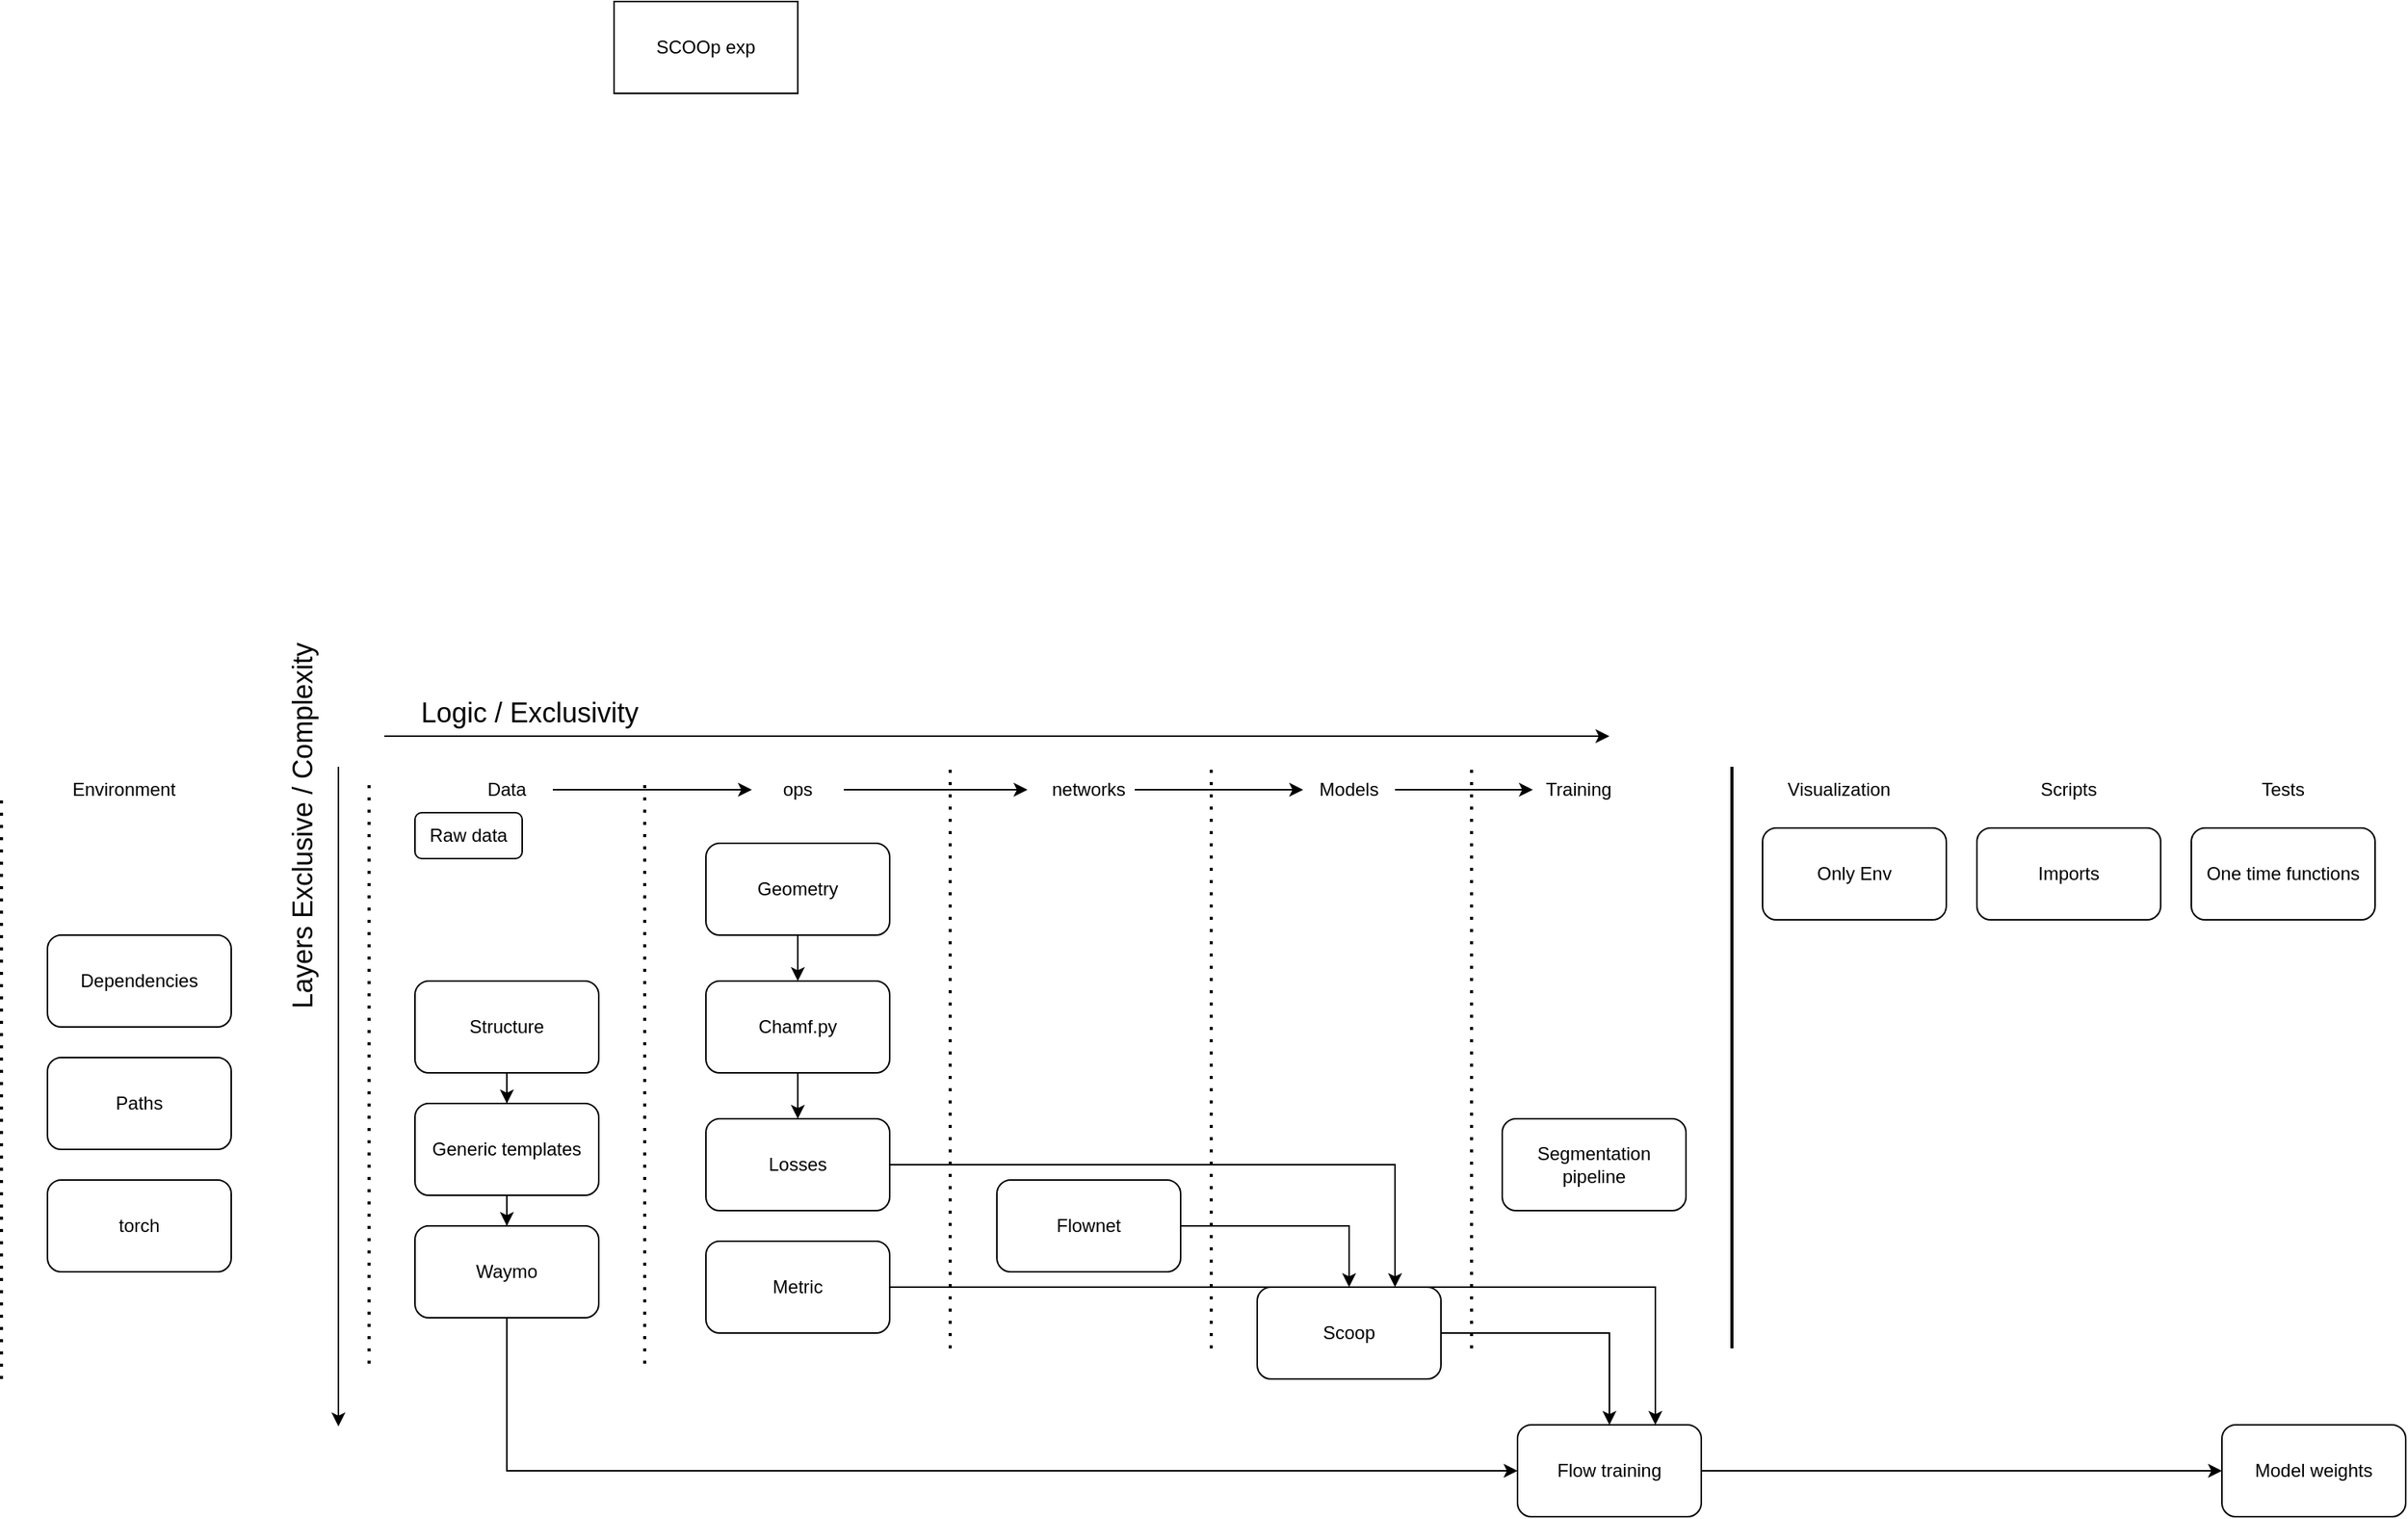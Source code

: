 <mxfile version="21.1.2" type="device">
  <diagram name="Page-1" id="DpgzWi51kZh1wFnS16hX">
    <mxGraphModel dx="3117" dy="1332" grid="1" gridSize="10" guides="1" tooltips="1" connect="1" arrows="1" fold="1" page="1" pageScale="1" pageWidth="850" pageHeight="1100" math="0" shadow="0">
      <root>
        <mxCell id="0" />
        <mxCell id="1" parent="0" />
        <mxCell id="9ZsxYOg9hQhBu1GxgSwE-1" style="edgeStyle=orthogonalEdgeStyle;rounded=0;orthogonalLoop=1;jettySize=auto;html=1;" parent="1" source="9ZsxYOg9hQhBu1GxgSwE-2" target="9ZsxYOg9hQhBu1GxgSwE-4" edge="1">
          <mxGeometry relative="1" as="geometry" />
        </mxCell>
        <mxCell id="9ZsxYOg9hQhBu1GxgSwE-2" value="Generic templates" style="rounded=1;whiteSpace=wrap;html=1;" parent="1" vertex="1">
          <mxGeometry x="10" y="790" width="120" height="60" as="geometry" />
        </mxCell>
        <mxCell id="9ZsxYOg9hQhBu1GxgSwE-3" style="edgeStyle=orthogonalEdgeStyle;rounded=0;orthogonalLoop=1;jettySize=auto;html=1;entryX=0;entryY=0.5;entryDx=0;entryDy=0;" parent="1" source="9ZsxYOg9hQhBu1GxgSwE-4" target="9ZsxYOg9hQhBu1GxgSwE-28" edge="1">
          <mxGeometry relative="1" as="geometry">
            <Array as="points">
              <mxPoint x="70" y="1030" />
            </Array>
          </mxGeometry>
        </mxCell>
        <mxCell id="9ZsxYOg9hQhBu1GxgSwE-4" value="Waymo" style="rounded=1;whiteSpace=wrap;html=1;" parent="1" vertex="1">
          <mxGeometry x="10" y="870" width="120" height="60" as="geometry" />
        </mxCell>
        <mxCell id="9ZsxYOg9hQhBu1GxgSwE-5" value="torch" style="rounded=1;whiteSpace=wrap;html=1;" parent="1" vertex="1">
          <mxGeometry x="-230" y="840" width="120" height="60" as="geometry" />
        </mxCell>
        <mxCell id="9ZsxYOg9hQhBu1GxgSwE-6" value="Dependencies" style="rounded=1;whiteSpace=wrap;html=1;" parent="1" vertex="1">
          <mxGeometry x="-230" y="680" width="120" height="60" as="geometry" />
        </mxCell>
        <mxCell id="9ZsxYOg9hQhBu1GxgSwE-7" style="edgeStyle=orthogonalEdgeStyle;rounded=0;orthogonalLoop=1;jettySize=auto;html=1;entryX=0.75;entryY=0;entryDx=0;entryDy=0;" parent="1" source="9ZsxYOg9hQhBu1GxgSwE-8" target="9ZsxYOg9hQhBu1GxgSwE-22" edge="1">
          <mxGeometry relative="1" as="geometry" />
        </mxCell>
        <mxCell id="9ZsxYOg9hQhBu1GxgSwE-8" value="Losses" style="rounded=1;whiteSpace=wrap;html=1;" parent="1" vertex="1">
          <mxGeometry x="200" y="800" width="120" height="60" as="geometry" />
        </mxCell>
        <mxCell id="9ZsxYOg9hQhBu1GxgSwE-9" value="" style="endArrow=none;dashed=1;html=1;dashPattern=1 3;strokeWidth=2;rounded=0;" parent="1" edge="1">
          <mxGeometry width="50" height="50" relative="1" as="geometry">
            <mxPoint x="160" y="960" as="sourcePoint" />
            <mxPoint x="160" y="580" as="targetPoint" />
          </mxGeometry>
        </mxCell>
        <mxCell id="9ZsxYOg9hQhBu1GxgSwE-10" value="" style="endArrow=none;dashed=1;html=1;dashPattern=1 3;strokeWidth=2;rounded=0;" parent="1" edge="1">
          <mxGeometry width="50" height="50" relative="1" as="geometry">
            <mxPoint x="-20" y="960" as="sourcePoint" />
            <mxPoint x="-20" y="580" as="targetPoint" />
          </mxGeometry>
        </mxCell>
        <mxCell id="9ZsxYOg9hQhBu1GxgSwE-11" style="edgeStyle=orthogonalEdgeStyle;rounded=0;orthogonalLoop=1;jettySize=auto;html=1;entryX=0;entryY=0.5;entryDx=0;entryDy=0;" parent="1" source="9ZsxYOg9hQhBu1GxgSwE-12" target="9ZsxYOg9hQhBu1GxgSwE-14" edge="1">
          <mxGeometry relative="1" as="geometry" />
        </mxCell>
        <mxCell id="9ZsxYOg9hQhBu1GxgSwE-12" value="Data" style="text;html=1;strokeColor=none;fillColor=none;align=center;verticalAlign=middle;whiteSpace=wrap;rounded=0;" parent="1" vertex="1">
          <mxGeometry x="40" y="570" width="60" height="30" as="geometry" />
        </mxCell>
        <mxCell id="9ZsxYOg9hQhBu1GxgSwE-13" style="edgeStyle=orthogonalEdgeStyle;rounded=0;orthogonalLoop=1;jettySize=auto;html=1;" parent="1" source="9ZsxYOg9hQhBu1GxgSwE-14" edge="1">
          <mxGeometry relative="1" as="geometry">
            <mxPoint x="410" y="585" as="targetPoint" />
          </mxGeometry>
        </mxCell>
        <mxCell id="9ZsxYOg9hQhBu1GxgSwE-14" value="ops" style="text;html=1;strokeColor=none;fillColor=none;align=center;verticalAlign=middle;whiteSpace=wrap;rounded=0;" parent="1" vertex="1">
          <mxGeometry x="230" y="570" width="60" height="30" as="geometry" />
        </mxCell>
        <mxCell id="9ZsxYOg9hQhBu1GxgSwE-15" style="edgeStyle=orthogonalEdgeStyle;rounded=0;orthogonalLoop=1;jettySize=auto;html=1;entryX=0;entryY=0.5;entryDx=0;entryDy=0;" parent="1" source="9ZsxYOg9hQhBu1GxgSwE-16" target="9ZsxYOg9hQhBu1GxgSwE-18" edge="1">
          <mxGeometry relative="1" as="geometry" />
        </mxCell>
        <mxCell id="9ZsxYOg9hQhBu1GxgSwE-16" value="networks" style="text;html=1;strokeColor=none;fillColor=none;align=center;verticalAlign=middle;whiteSpace=wrap;rounded=0;" parent="1" vertex="1">
          <mxGeometry x="420" y="570" width="60" height="30" as="geometry" />
        </mxCell>
        <mxCell id="9ZsxYOg9hQhBu1GxgSwE-17" style="edgeStyle=orthogonalEdgeStyle;rounded=0;orthogonalLoop=1;jettySize=auto;html=1;entryX=0;entryY=0.5;entryDx=0;entryDy=0;" parent="1" source="9ZsxYOg9hQhBu1GxgSwE-18" target="9ZsxYOg9hQhBu1GxgSwE-23" edge="1">
          <mxGeometry relative="1" as="geometry" />
        </mxCell>
        <mxCell id="9ZsxYOg9hQhBu1GxgSwE-18" value="Models" style="text;html=1;strokeColor=none;fillColor=none;align=center;verticalAlign=middle;whiteSpace=wrap;rounded=0;" parent="1" vertex="1">
          <mxGeometry x="590" y="570" width="60" height="30" as="geometry" />
        </mxCell>
        <mxCell id="9ZsxYOg9hQhBu1GxgSwE-19" style="edgeStyle=orthogonalEdgeStyle;rounded=0;orthogonalLoop=1;jettySize=auto;html=1;entryX=0.5;entryY=0;entryDx=0;entryDy=0;" parent="1" source="9ZsxYOg9hQhBu1GxgSwE-20" target="9ZsxYOg9hQhBu1GxgSwE-22" edge="1">
          <mxGeometry relative="1" as="geometry" />
        </mxCell>
        <mxCell id="9ZsxYOg9hQhBu1GxgSwE-20" value="Flownet" style="rounded=1;whiteSpace=wrap;html=1;" parent="1" vertex="1">
          <mxGeometry x="390" y="840" width="120" height="60" as="geometry" />
        </mxCell>
        <mxCell id="9ZsxYOg9hQhBu1GxgSwE-21" style="edgeStyle=orthogonalEdgeStyle;rounded=0;orthogonalLoop=1;jettySize=auto;html=1;" parent="1" source="9ZsxYOg9hQhBu1GxgSwE-22" target="9ZsxYOg9hQhBu1GxgSwE-28" edge="1">
          <mxGeometry relative="1" as="geometry" />
        </mxCell>
        <mxCell id="9ZsxYOg9hQhBu1GxgSwE-22" value="Scoop" style="rounded=1;whiteSpace=wrap;html=1;" parent="1" vertex="1">
          <mxGeometry x="560" y="910" width="120" height="60" as="geometry" />
        </mxCell>
        <mxCell id="9ZsxYOg9hQhBu1GxgSwE-23" value="Training" style="text;html=1;strokeColor=none;fillColor=none;align=center;verticalAlign=middle;whiteSpace=wrap;rounded=0;" parent="1" vertex="1">
          <mxGeometry x="740" y="570" width="60" height="30" as="geometry" />
        </mxCell>
        <mxCell id="9ZsxYOg9hQhBu1GxgSwE-24" style="edgeStyle=orthogonalEdgeStyle;rounded=0;orthogonalLoop=1;jettySize=auto;html=1;entryX=0.75;entryY=0;entryDx=0;entryDy=0;" parent="1" source="9ZsxYOg9hQhBu1GxgSwE-25" target="9ZsxYOg9hQhBu1GxgSwE-28" edge="1">
          <mxGeometry relative="1" as="geometry" />
        </mxCell>
        <mxCell id="9ZsxYOg9hQhBu1GxgSwE-25" value="Metric" style="rounded=1;whiteSpace=wrap;html=1;" parent="1" vertex="1">
          <mxGeometry x="200" y="880" width="120" height="60" as="geometry" />
        </mxCell>
        <mxCell id="9ZsxYOg9hQhBu1GxgSwE-26" value="" style="endArrow=classic;html=1;rounded=0;" parent="1" edge="1">
          <mxGeometry width="50" height="50" relative="1" as="geometry">
            <mxPoint x="-10" y="550" as="sourcePoint" />
            <mxPoint x="790" y="550" as="targetPoint" />
          </mxGeometry>
        </mxCell>
        <mxCell id="9ZsxYOg9hQhBu1GxgSwE-27" value="Logic / Exclusivity" style="text;html=1;strokeColor=none;fillColor=none;align=center;verticalAlign=middle;whiteSpace=wrap;rounded=0;fontSize=18;" parent="1" vertex="1">
          <mxGeometry x="-80" y="520" width="330" height="30" as="geometry" />
        </mxCell>
        <mxCell id="uUpfiSnN3jfPOjwqITpE-4" style="edgeStyle=orthogonalEdgeStyle;rounded=0;orthogonalLoop=1;jettySize=auto;html=1;" edge="1" parent="1" source="9ZsxYOg9hQhBu1GxgSwE-28" target="uUpfiSnN3jfPOjwqITpE-2">
          <mxGeometry relative="1" as="geometry" />
        </mxCell>
        <mxCell id="9ZsxYOg9hQhBu1GxgSwE-28" value="Flow training" style="rounded=1;whiteSpace=wrap;html=1;" parent="1" vertex="1">
          <mxGeometry x="730" y="1000" width="120" height="60" as="geometry" />
        </mxCell>
        <mxCell id="9ZsxYOg9hQhBu1GxgSwE-29" value="Paths" style="rounded=1;whiteSpace=wrap;html=1;" parent="1" vertex="1">
          <mxGeometry x="-230" y="760" width="120" height="60" as="geometry" />
        </mxCell>
        <mxCell id="9ZsxYOg9hQhBu1GxgSwE-30" value="" style="endArrow=none;dashed=1;html=1;dashPattern=1 3;strokeWidth=2;rounded=0;" parent="1" edge="1">
          <mxGeometry width="50" height="50" relative="1" as="geometry">
            <mxPoint x="359.5" y="950" as="sourcePoint" />
            <mxPoint x="359.5" y="570" as="targetPoint" />
          </mxGeometry>
        </mxCell>
        <mxCell id="9ZsxYOg9hQhBu1GxgSwE-31" value="" style="endArrow=none;dashed=1;html=1;dashPattern=1 3;strokeWidth=2;rounded=0;" parent="1" edge="1">
          <mxGeometry width="50" height="50" relative="1" as="geometry">
            <mxPoint x="530" y="950" as="sourcePoint" />
            <mxPoint x="530" y="570" as="targetPoint" />
          </mxGeometry>
        </mxCell>
        <mxCell id="9ZsxYOg9hQhBu1GxgSwE-32" value="" style="endArrow=none;dashed=1;html=1;dashPattern=1 3;strokeWidth=2;rounded=0;" parent="1" edge="1">
          <mxGeometry width="50" height="50" relative="1" as="geometry">
            <mxPoint x="700" y="950" as="sourcePoint" />
            <mxPoint x="700" y="570" as="targetPoint" />
          </mxGeometry>
        </mxCell>
        <mxCell id="9ZsxYOg9hQhBu1GxgSwE-33" style="edgeStyle=orthogonalEdgeStyle;rounded=0;orthogonalLoop=1;jettySize=auto;html=1;entryX=0.5;entryY=0;entryDx=0;entryDy=0;" parent="1" source="9ZsxYOg9hQhBu1GxgSwE-42" target="9ZsxYOg9hQhBu1GxgSwE-8" edge="1">
          <mxGeometry relative="1" as="geometry" />
        </mxCell>
        <mxCell id="9ZsxYOg9hQhBu1GxgSwE-34" value="Geometry" style="rounded=1;whiteSpace=wrap;html=1;" parent="1" vertex="1">
          <mxGeometry x="200" y="620" width="120" height="60" as="geometry" />
        </mxCell>
        <mxCell id="9ZsxYOg9hQhBu1GxgSwE-35" value="Visualization" style="text;html=1;strokeColor=none;fillColor=none;align=center;verticalAlign=middle;whiteSpace=wrap;rounded=0;" parent="1" vertex="1">
          <mxGeometry x="900" y="570" width="80" height="30" as="geometry" />
        </mxCell>
        <mxCell id="9ZsxYOg9hQhBu1GxgSwE-36" value="" style="endArrow=none;html=1;strokeWidth=2;rounded=0;" parent="1" edge="1">
          <mxGeometry width="50" height="50" relative="1" as="geometry">
            <mxPoint x="870" y="950" as="sourcePoint" />
            <mxPoint x="870" y="570" as="targetPoint" />
          </mxGeometry>
        </mxCell>
        <mxCell id="9ZsxYOg9hQhBu1GxgSwE-37" value="Only Env" style="rounded=1;whiteSpace=wrap;html=1;" parent="1" vertex="1">
          <mxGeometry x="890" y="610" width="120" height="60" as="geometry" />
        </mxCell>
        <mxCell id="9ZsxYOg9hQhBu1GxgSwE-38" value="Scripts" style="text;html=1;strokeColor=none;fillColor=none;align=center;verticalAlign=middle;whiteSpace=wrap;rounded=0;" parent="1" vertex="1">
          <mxGeometry x="1050" y="570" width="80" height="30" as="geometry" />
        </mxCell>
        <mxCell id="9ZsxYOg9hQhBu1GxgSwE-39" value="Imports" style="rounded=1;whiteSpace=wrap;html=1;" parent="1" vertex="1">
          <mxGeometry x="1030" y="610" width="120" height="60" as="geometry" />
        </mxCell>
        <mxCell id="9ZsxYOg9hQhBu1GxgSwE-40" value="Tests" style="text;html=1;strokeColor=none;fillColor=none;align=center;verticalAlign=middle;whiteSpace=wrap;rounded=0;" parent="1" vertex="1">
          <mxGeometry x="1190" y="570" width="80" height="30" as="geometry" />
        </mxCell>
        <mxCell id="9ZsxYOg9hQhBu1GxgSwE-41" value="One time functions" style="rounded=1;whiteSpace=wrap;html=1;" parent="1" vertex="1">
          <mxGeometry x="1170" y="610" width="120" height="60" as="geometry" />
        </mxCell>
        <mxCell id="9ZsxYOg9hQhBu1GxgSwE-43" value="Segmentation pipeline" style="rounded=1;whiteSpace=wrap;html=1;" parent="1" vertex="1">
          <mxGeometry x="720" y="800" width="120" height="60" as="geometry" />
        </mxCell>
        <mxCell id="9ZsxYOg9hQhBu1GxgSwE-44" value="Layers Exclusive / Complexity" style="text;whiteSpace=wrap;html=1;fontSize=18;direction=west;flipH=0;flipV=1;rotation=-90;" parent="1" vertex="1">
          <mxGeometry x="-195" y="575" width="270" height="40" as="geometry" />
        </mxCell>
        <mxCell id="9ZsxYOg9hQhBu1GxgSwE-45" value="" style="endArrow=classic;html=1;rounded=0;" parent="1" edge="1">
          <mxGeometry width="50" height="50" relative="1" as="geometry">
            <mxPoint x="-40" y="570" as="sourcePoint" />
            <mxPoint x="-40" y="1001" as="targetPoint" />
          </mxGeometry>
        </mxCell>
        <mxCell id="9ZsxYOg9hQhBu1GxgSwE-46" value="Environment" style="text;html=1;strokeColor=none;fillColor=none;align=center;verticalAlign=middle;whiteSpace=wrap;rounded=0;" parent="1" vertex="1">
          <mxGeometry x="-220" y="570" width="80" height="30" as="geometry" />
        </mxCell>
        <mxCell id="9ZsxYOg9hQhBu1GxgSwE-47" value="" style="endArrow=none;dashed=1;html=1;dashPattern=1 3;strokeWidth=2;rounded=0;" parent="1" edge="1">
          <mxGeometry width="50" height="50" relative="1" as="geometry">
            <mxPoint x="-260" y="970" as="sourcePoint" />
            <mxPoint x="-260" y="590" as="targetPoint" />
          </mxGeometry>
        </mxCell>
        <mxCell id="9ZsxYOg9hQhBu1GxgSwE-48" style="edgeStyle=orthogonalEdgeStyle;rounded=0;orthogonalLoop=1;jettySize=auto;html=1;entryX=0.5;entryY=0;entryDx=0;entryDy=0;" parent="1" source="9ZsxYOg9hQhBu1GxgSwE-49" target="9ZsxYOg9hQhBu1GxgSwE-2" edge="1">
          <mxGeometry relative="1" as="geometry" />
        </mxCell>
        <mxCell id="9ZsxYOg9hQhBu1GxgSwE-49" value="Structure" style="rounded=1;whiteSpace=wrap;html=1;" parent="1" vertex="1">
          <mxGeometry x="10" y="710" width="120" height="60" as="geometry" />
        </mxCell>
        <mxCell id="9ZsxYOg9hQhBu1GxgSwE-50" value="Raw data" style="rounded=1;whiteSpace=wrap;html=1;" parent="1" vertex="1">
          <mxGeometry x="10" y="600" width="70" height="30" as="geometry" />
        </mxCell>
        <mxCell id="9ZsxYOg9hQhBu1GxgSwE-51" value="" style="edgeStyle=orthogonalEdgeStyle;rounded=0;orthogonalLoop=1;jettySize=auto;html=1;entryX=0.5;entryY=0;entryDx=0;entryDy=0;" parent="1" source="9ZsxYOg9hQhBu1GxgSwE-34" target="9ZsxYOg9hQhBu1GxgSwE-42" edge="1">
          <mxGeometry relative="1" as="geometry">
            <mxPoint x="260" y="680" as="sourcePoint" />
            <mxPoint x="260" y="800" as="targetPoint" />
          </mxGeometry>
        </mxCell>
        <mxCell id="9ZsxYOg9hQhBu1GxgSwE-42" value="Chamf.py" style="rounded=1;whiteSpace=wrap;html=1;" parent="1" vertex="1">
          <mxGeometry x="200" y="710" width="120" height="60" as="geometry" />
        </mxCell>
        <mxCell id="uUpfiSnN3jfPOjwqITpE-1" value="SCOOp exp" style="rounded=0;whiteSpace=wrap;html=1;" vertex="1" parent="1">
          <mxGeometry x="140" y="70" width="120" height="60" as="geometry" />
        </mxCell>
        <mxCell id="uUpfiSnN3jfPOjwqITpE-2" value="Model weights" style="rounded=1;whiteSpace=wrap;html=1;" vertex="1" parent="1">
          <mxGeometry x="1190" y="1000" width="120" height="60" as="geometry" />
        </mxCell>
      </root>
    </mxGraphModel>
  </diagram>
</mxfile>
